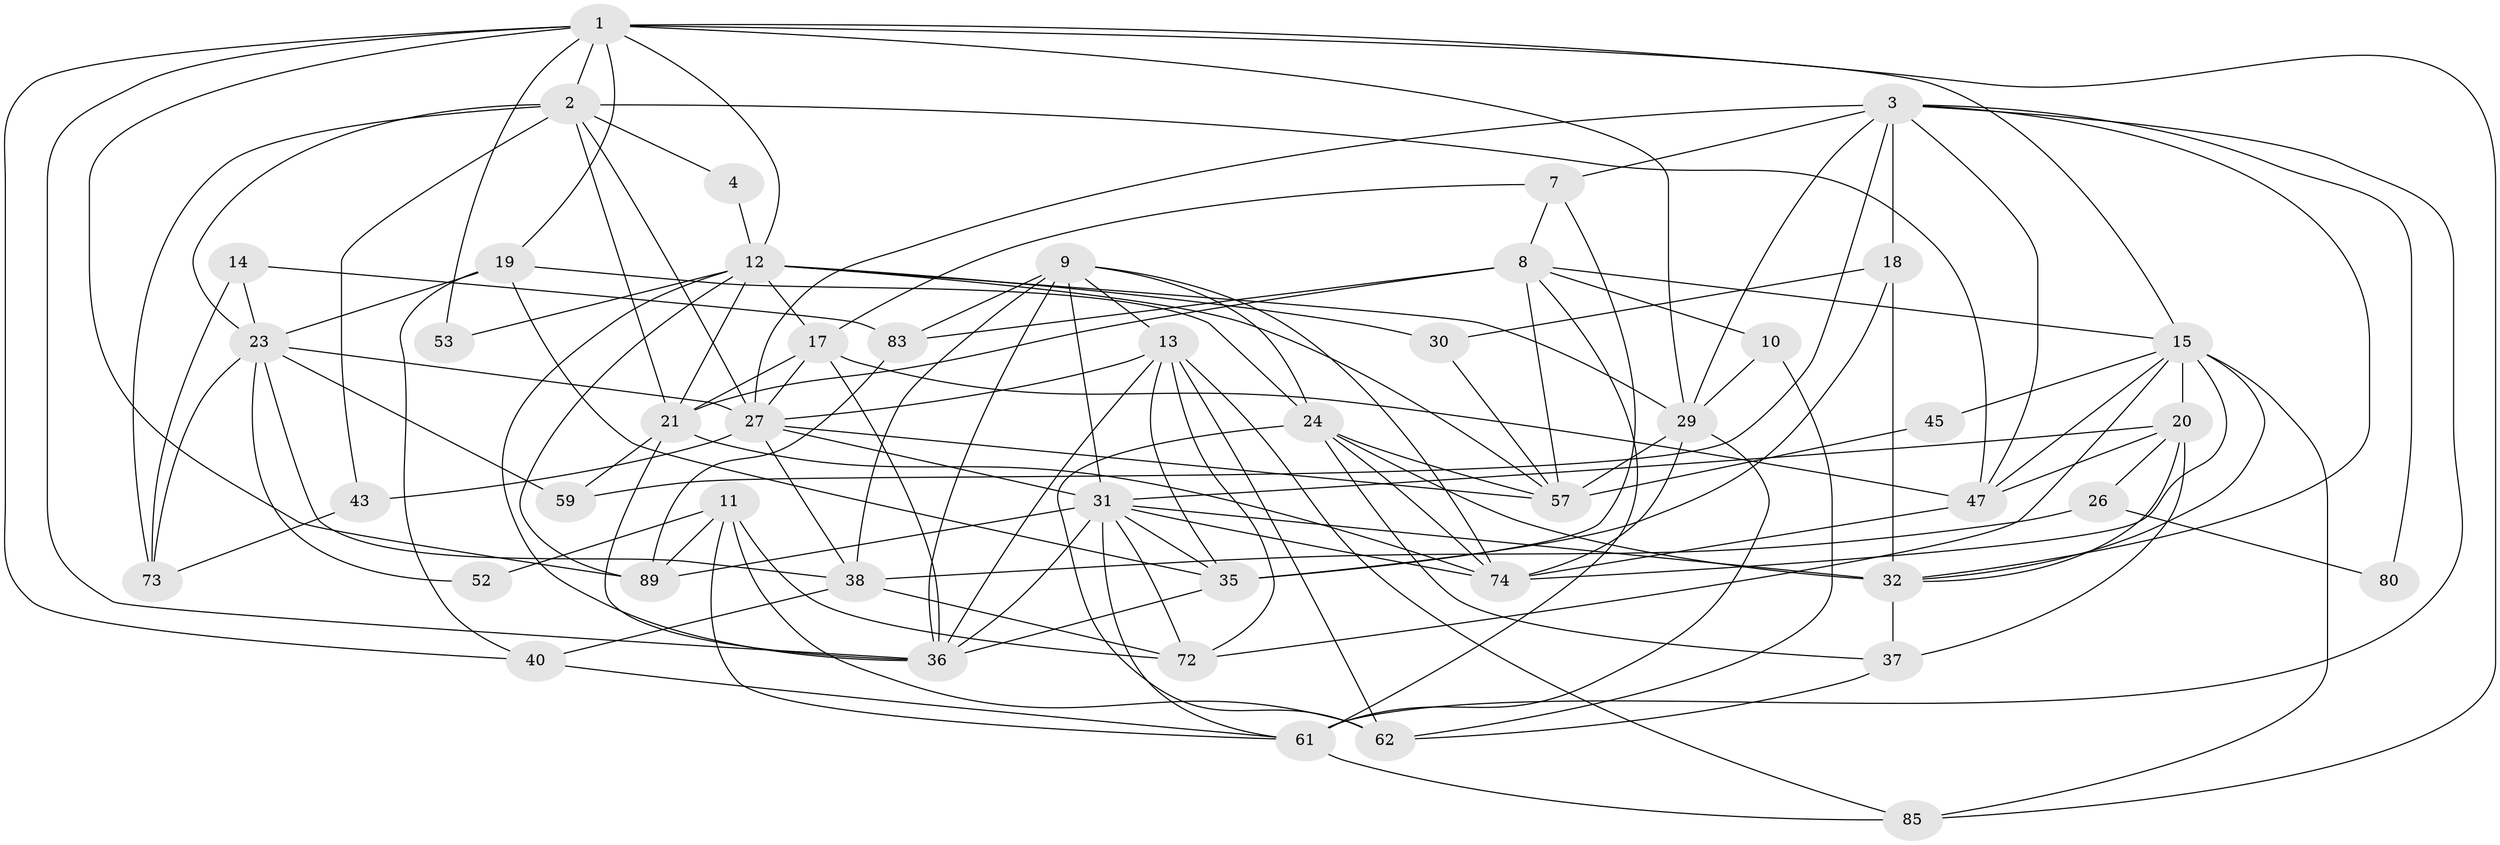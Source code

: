 // original degree distribution, {5: 0.22105263157894736, 3: 0.29473684210526313, 2: 0.10526315789473684, 4: 0.25263157894736843, 7: 0.031578947368421054, 6: 0.09473684210526316}
// Generated by graph-tools (version 1.1) at 2025/18/03/04/25 18:18:46]
// undirected, 47 vertices, 131 edges
graph export_dot {
graph [start="1"]
  node [color=gray90,style=filled];
  1 [super="+16+67"];
  2 [super="+5"];
  3 [super="+55+6+79"];
  4 [super="+70"];
  7;
  8 [super="+25"];
  9 [super="+22+78"];
  10 [super="+41"];
  11 [super="+42"];
  12 [super="+95+39"];
  13 [super="+91+34"];
  14;
  15 [super="+75"];
  17 [super="+92"];
  18 [super="+90"];
  19 [super="+50+28"];
  20 [super="+64"];
  21 [super="+93+44"];
  23 [super="+60"];
  24 [super="+76"];
  26;
  27 [super="+68"];
  29 [super="+33"];
  30;
  31 [super="+63+65"];
  32 [super="+51"];
  35 [super="+49+66"];
  36 [super="+46"];
  37 [super="+94"];
  38;
  40;
  43 [super="+54"];
  45;
  47 [super="+48"];
  52;
  53;
  57 [super="+58"];
  59;
  61;
  62 [super="+87"];
  72;
  73;
  74 [super="+84"];
  80;
  83;
  85;
  89;
  1 -- 29;
  1 -- 53;
  1 -- 85;
  1 -- 40;
  1 -- 89;
  1 -- 12;
  1 -- 2;
  1 -- 19;
  1 -- 15;
  1 -- 36;
  2 -- 73;
  2 -- 43 [weight=2];
  2 -- 47;
  2 -- 21;
  2 -- 23;
  2 -- 27;
  2 -- 4;
  3 -- 80;
  3 -- 29;
  3 -- 7;
  3 -- 18 [weight=2];
  3 -- 59;
  3 -- 61;
  3 -- 47;
  3 -- 27;
  3 -- 32;
  4 -- 12 [weight=2];
  7 -- 17;
  7 -- 35;
  7 -- 8;
  8 -- 83;
  8 -- 15;
  8 -- 21;
  8 -- 61;
  8 -- 57;
  8 -- 10;
  9 -- 83;
  9 -- 38;
  9 -- 24;
  9 -- 74;
  9 -- 31 [weight=2];
  9 -- 13;
  9 -- 36;
  10 -- 29;
  10 -- 62;
  11 -- 72;
  11 -- 61;
  11 -- 89;
  11 -- 52;
  11 -- 62;
  12 -- 89;
  12 -- 30;
  12 -- 17;
  12 -- 21;
  12 -- 53;
  12 -- 57 [weight=2];
  12 -- 29;
  12 -- 36;
  13 -- 62;
  13 -- 72;
  13 -- 36;
  13 -- 35;
  13 -- 85;
  13 -- 27;
  14 -- 83;
  14 -- 73;
  14 -- 23;
  15 -- 72;
  15 -- 20;
  15 -- 85;
  15 -- 32;
  15 -- 47;
  15 -- 74;
  15 -- 45;
  17 -- 27;
  17 -- 21;
  17 -- 47;
  17 -- 36;
  18 -- 30;
  18 -- 32;
  18 -- 35;
  19 -- 35;
  19 -- 40;
  19 -- 23;
  19 -- 24;
  20 -- 26;
  20 -- 47;
  20 -- 37;
  20 -- 32;
  20 -- 31;
  21 -- 74;
  21 -- 59;
  21 -- 36 [weight=2];
  23 -- 38;
  23 -- 27;
  23 -- 52;
  23 -- 73;
  23 -- 59;
  24 -- 32;
  24 -- 37;
  24 -- 57;
  24 -- 74;
  24 -- 62;
  26 -- 38;
  26 -- 80;
  27 -- 43;
  27 -- 38;
  27 -- 57;
  27 -- 31;
  29 -- 61;
  29 -- 74;
  29 -- 57;
  30 -- 57;
  31 -- 72;
  31 -- 32;
  31 -- 89;
  31 -- 35;
  31 -- 74;
  31 -- 61;
  31 -- 36 [weight=2];
  32 -- 37;
  35 -- 36;
  37 -- 62;
  38 -- 72;
  38 -- 40;
  40 -- 61;
  43 -- 73;
  45 -- 57;
  47 -- 74;
  61 -- 85;
  83 -- 89;
}
